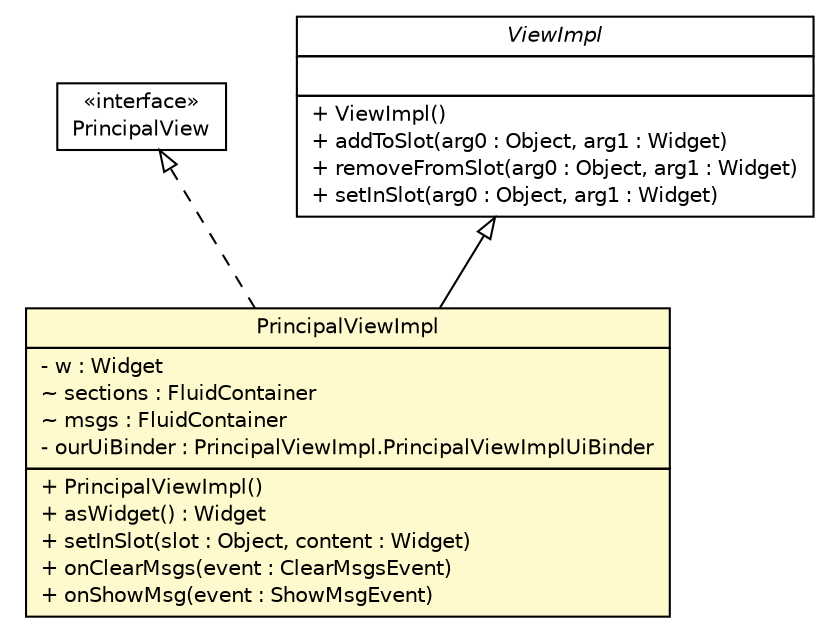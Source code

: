 #!/usr/local/bin/dot
#
# Class diagram 
# Generated by UMLGraph version 5.1 (http://www.umlgraph.org/)
#

digraph G {
	edge [fontname="Helvetica",fontsize=10,labelfontname="Helvetica",labelfontsize=10];
	node [fontname="Helvetica",fontsize=10,shape=plaintext];
	nodesep=0.25;
	ranksep=0.5;
	// br.net.meditec.client.telas.principal.PrincipalViewImpl
	c4870 [label=<<table title="br.net.meditec.client.telas.principal.PrincipalViewImpl" border="0" cellborder="1" cellspacing="0" cellpadding="2" port="p" bgcolor="lemonChiffon" href="./PrincipalViewImpl.html">
		<tr><td><table border="0" cellspacing="0" cellpadding="1">
<tr><td align="center" balign="center"> PrincipalViewImpl </td></tr>
		</table></td></tr>
		<tr><td><table border="0" cellspacing="0" cellpadding="1">
<tr><td align="left" balign="left"> - w : Widget </td></tr>
<tr><td align="left" balign="left"> ~ sections : FluidContainer </td></tr>
<tr><td align="left" balign="left"> ~ msgs : FluidContainer </td></tr>
<tr><td align="left" balign="left"> - ourUiBinder : PrincipalViewImpl.PrincipalViewImplUiBinder </td></tr>
		</table></td></tr>
		<tr><td><table border="0" cellspacing="0" cellpadding="1">
<tr><td align="left" balign="left"> + PrincipalViewImpl() </td></tr>
<tr><td align="left" balign="left"> + asWidget() : Widget </td></tr>
<tr><td align="left" balign="left"> + setInSlot(slot : Object, content : Widget) </td></tr>
<tr><td align="left" balign="left"> + onClearMsgs(event : ClearMsgsEvent) </td></tr>
<tr><td align="left" balign="left"> + onShowMsg(event : ShowMsgEvent) </td></tr>
		</table></td></tr>
		</table>>, fontname="Helvetica", fontcolor="black", fontsize=10.0];
	// br.net.meditec.client.telas.principal.PrincipalPresenter.PrincipalView
	c4874 [label=<<table title="br.net.meditec.client.telas.principal.PrincipalPresenter.PrincipalView" border="0" cellborder="1" cellspacing="0" cellpadding="2" port="p" href="./PrincipalPresenter.PrincipalView.html">
		<tr><td><table border="0" cellspacing="0" cellpadding="1">
<tr><td align="center" balign="center"> &#171;interface&#187; </td></tr>
<tr><td align="center" balign="center"> PrincipalView </td></tr>
		</table></td></tr>
		</table>>, fontname="Helvetica", fontcolor="black", fontsize=10.0];
	//br.net.meditec.client.telas.principal.PrincipalViewImpl extends com.gwtplatform.mvp.client.ViewImpl
	c4902:p -> c4870:p [dir=back,arrowtail=empty];
	//br.net.meditec.client.telas.principal.PrincipalViewImpl implements br.net.meditec.client.telas.principal.PrincipalPresenter.PrincipalView
	c4874:p -> c4870:p [dir=back,arrowtail=empty,style=dashed];
	// com.gwtplatform.mvp.client.ViewImpl
	c4902 [label=<<table title="com.gwtplatform.mvp.client.ViewImpl" border="0" cellborder="1" cellspacing="0" cellpadding="2" port="p" href="http://java.sun.com/j2se/1.4.2/docs/api/com/gwtplatform/mvp/client/ViewImpl.html">
		<tr><td><table border="0" cellspacing="0" cellpadding="1">
<tr><td align="center" balign="center"><font face="Helvetica-Oblique"> ViewImpl </font></td></tr>
		</table></td></tr>
		<tr><td><table border="0" cellspacing="0" cellpadding="1">
<tr><td align="left" balign="left">  </td></tr>
		</table></td></tr>
		<tr><td><table border="0" cellspacing="0" cellpadding="1">
<tr><td align="left" balign="left"> + ViewImpl() </td></tr>
<tr><td align="left" balign="left"> + addToSlot(arg0 : Object, arg1 : Widget) </td></tr>
<tr><td align="left" balign="left"> + removeFromSlot(arg0 : Object, arg1 : Widget) </td></tr>
<tr><td align="left" balign="left"> + setInSlot(arg0 : Object, arg1 : Widget) </td></tr>
		</table></td></tr>
		</table>>, fontname="Helvetica", fontcolor="black", fontsize=10.0];
}

